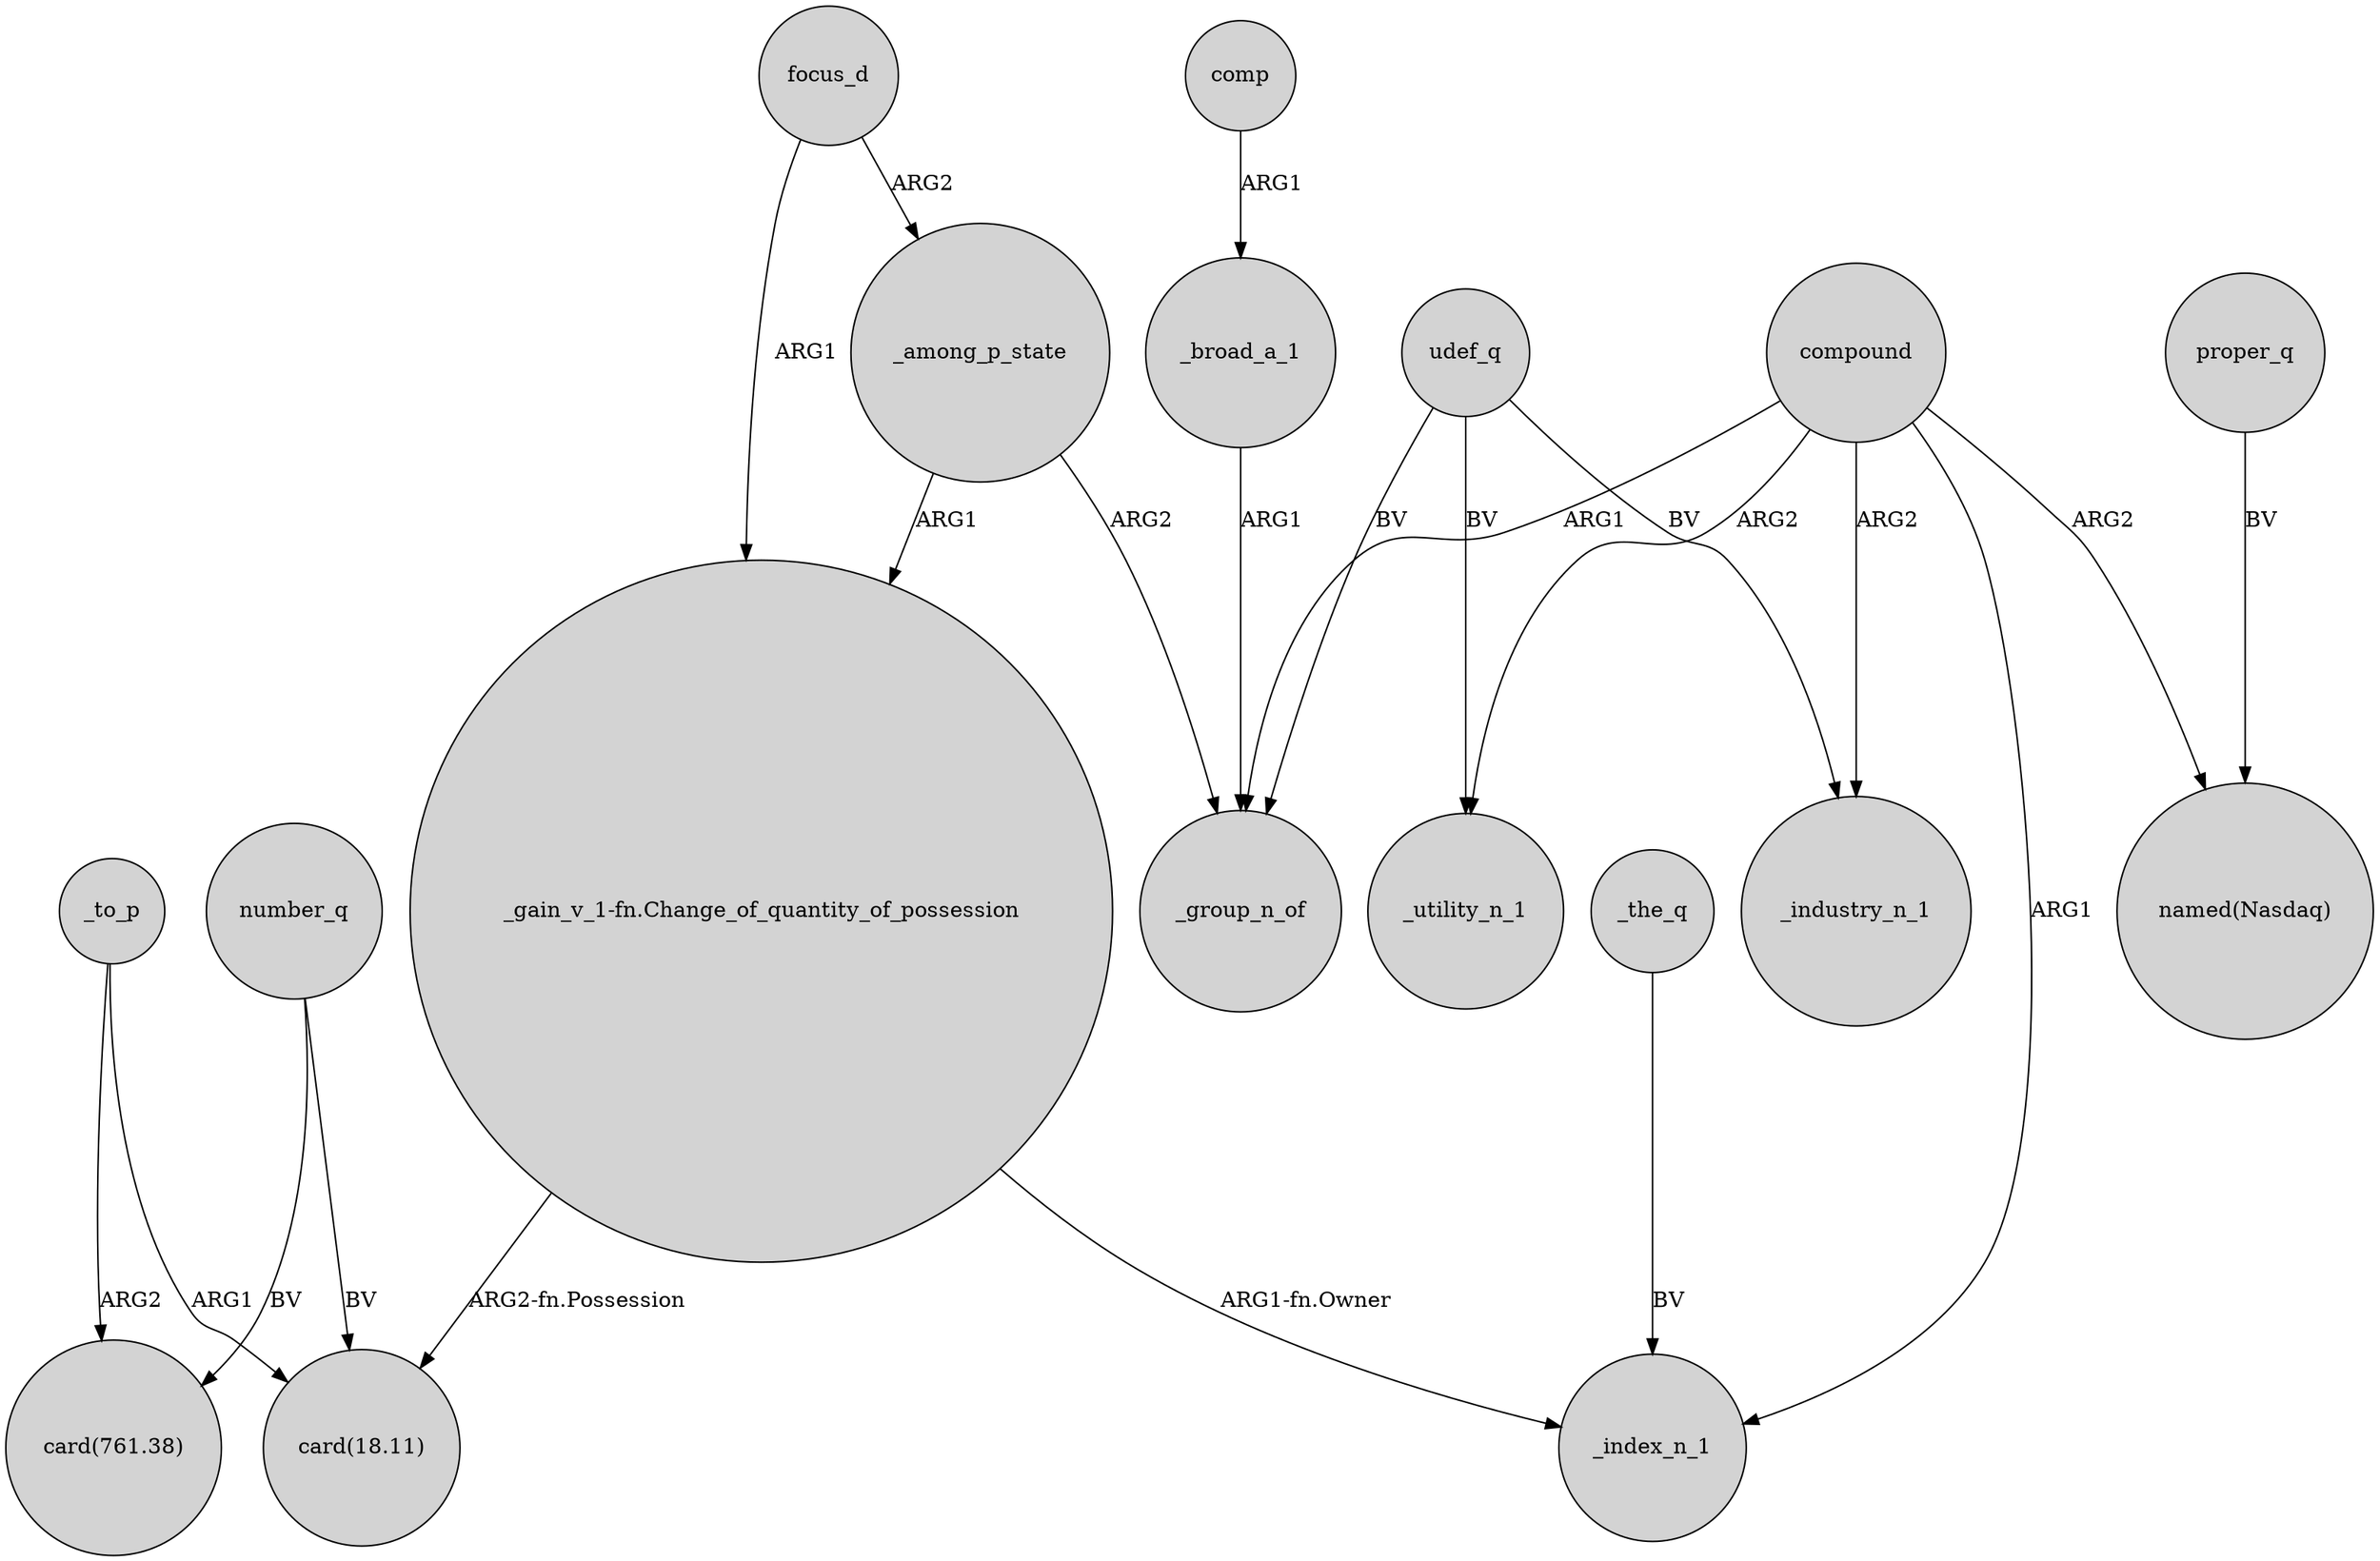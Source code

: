 digraph {
	node [shape=circle style=filled]
	udef_q -> _group_n_of [label=BV]
	focus_d -> "_gain_v_1-fn.Change_of_quantity_of_possession" [label=ARG1]
	compound -> _industry_n_1 [label=ARG2]
	udef_q -> _utility_n_1 [label=BV]
	proper_q -> "named(Nasdaq)" [label=BV]
	compound -> _utility_n_1 [label=ARG2]
	_the_q -> _index_n_1 [label=BV]
	_broad_a_1 -> _group_n_of [label=ARG1]
	compound -> _group_n_of [label=ARG1]
	"_gain_v_1-fn.Change_of_quantity_of_possession" -> _index_n_1 [label="ARG1-fn.Owner"]
	_among_p_state -> "_gain_v_1-fn.Change_of_quantity_of_possession" [label=ARG1]
	_to_p -> "card(18.11)" [label=ARG1]
	_among_p_state -> _group_n_of [label=ARG2]
	_to_p -> "card(761.38)" [label=ARG2]
	number_q -> "card(761.38)" [label=BV]
	compound -> _index_n_1 [label=ARG1]
	udef_q -> _industry_n_1 [label=BV]
	comp -> _broad_a_1 [label=ARG1]
	focus_d -> _among_p_state [label=ARG2]
	"_gain_v_1-fn.Change_of_quantity_of_possession" -> "card(18.11)" [label="ARG2-fn.Possession"]
	compound -> "named(Nasdaq)" [label=ARG2]
	number_q -> "card(18.11)" [label=BV]
}
